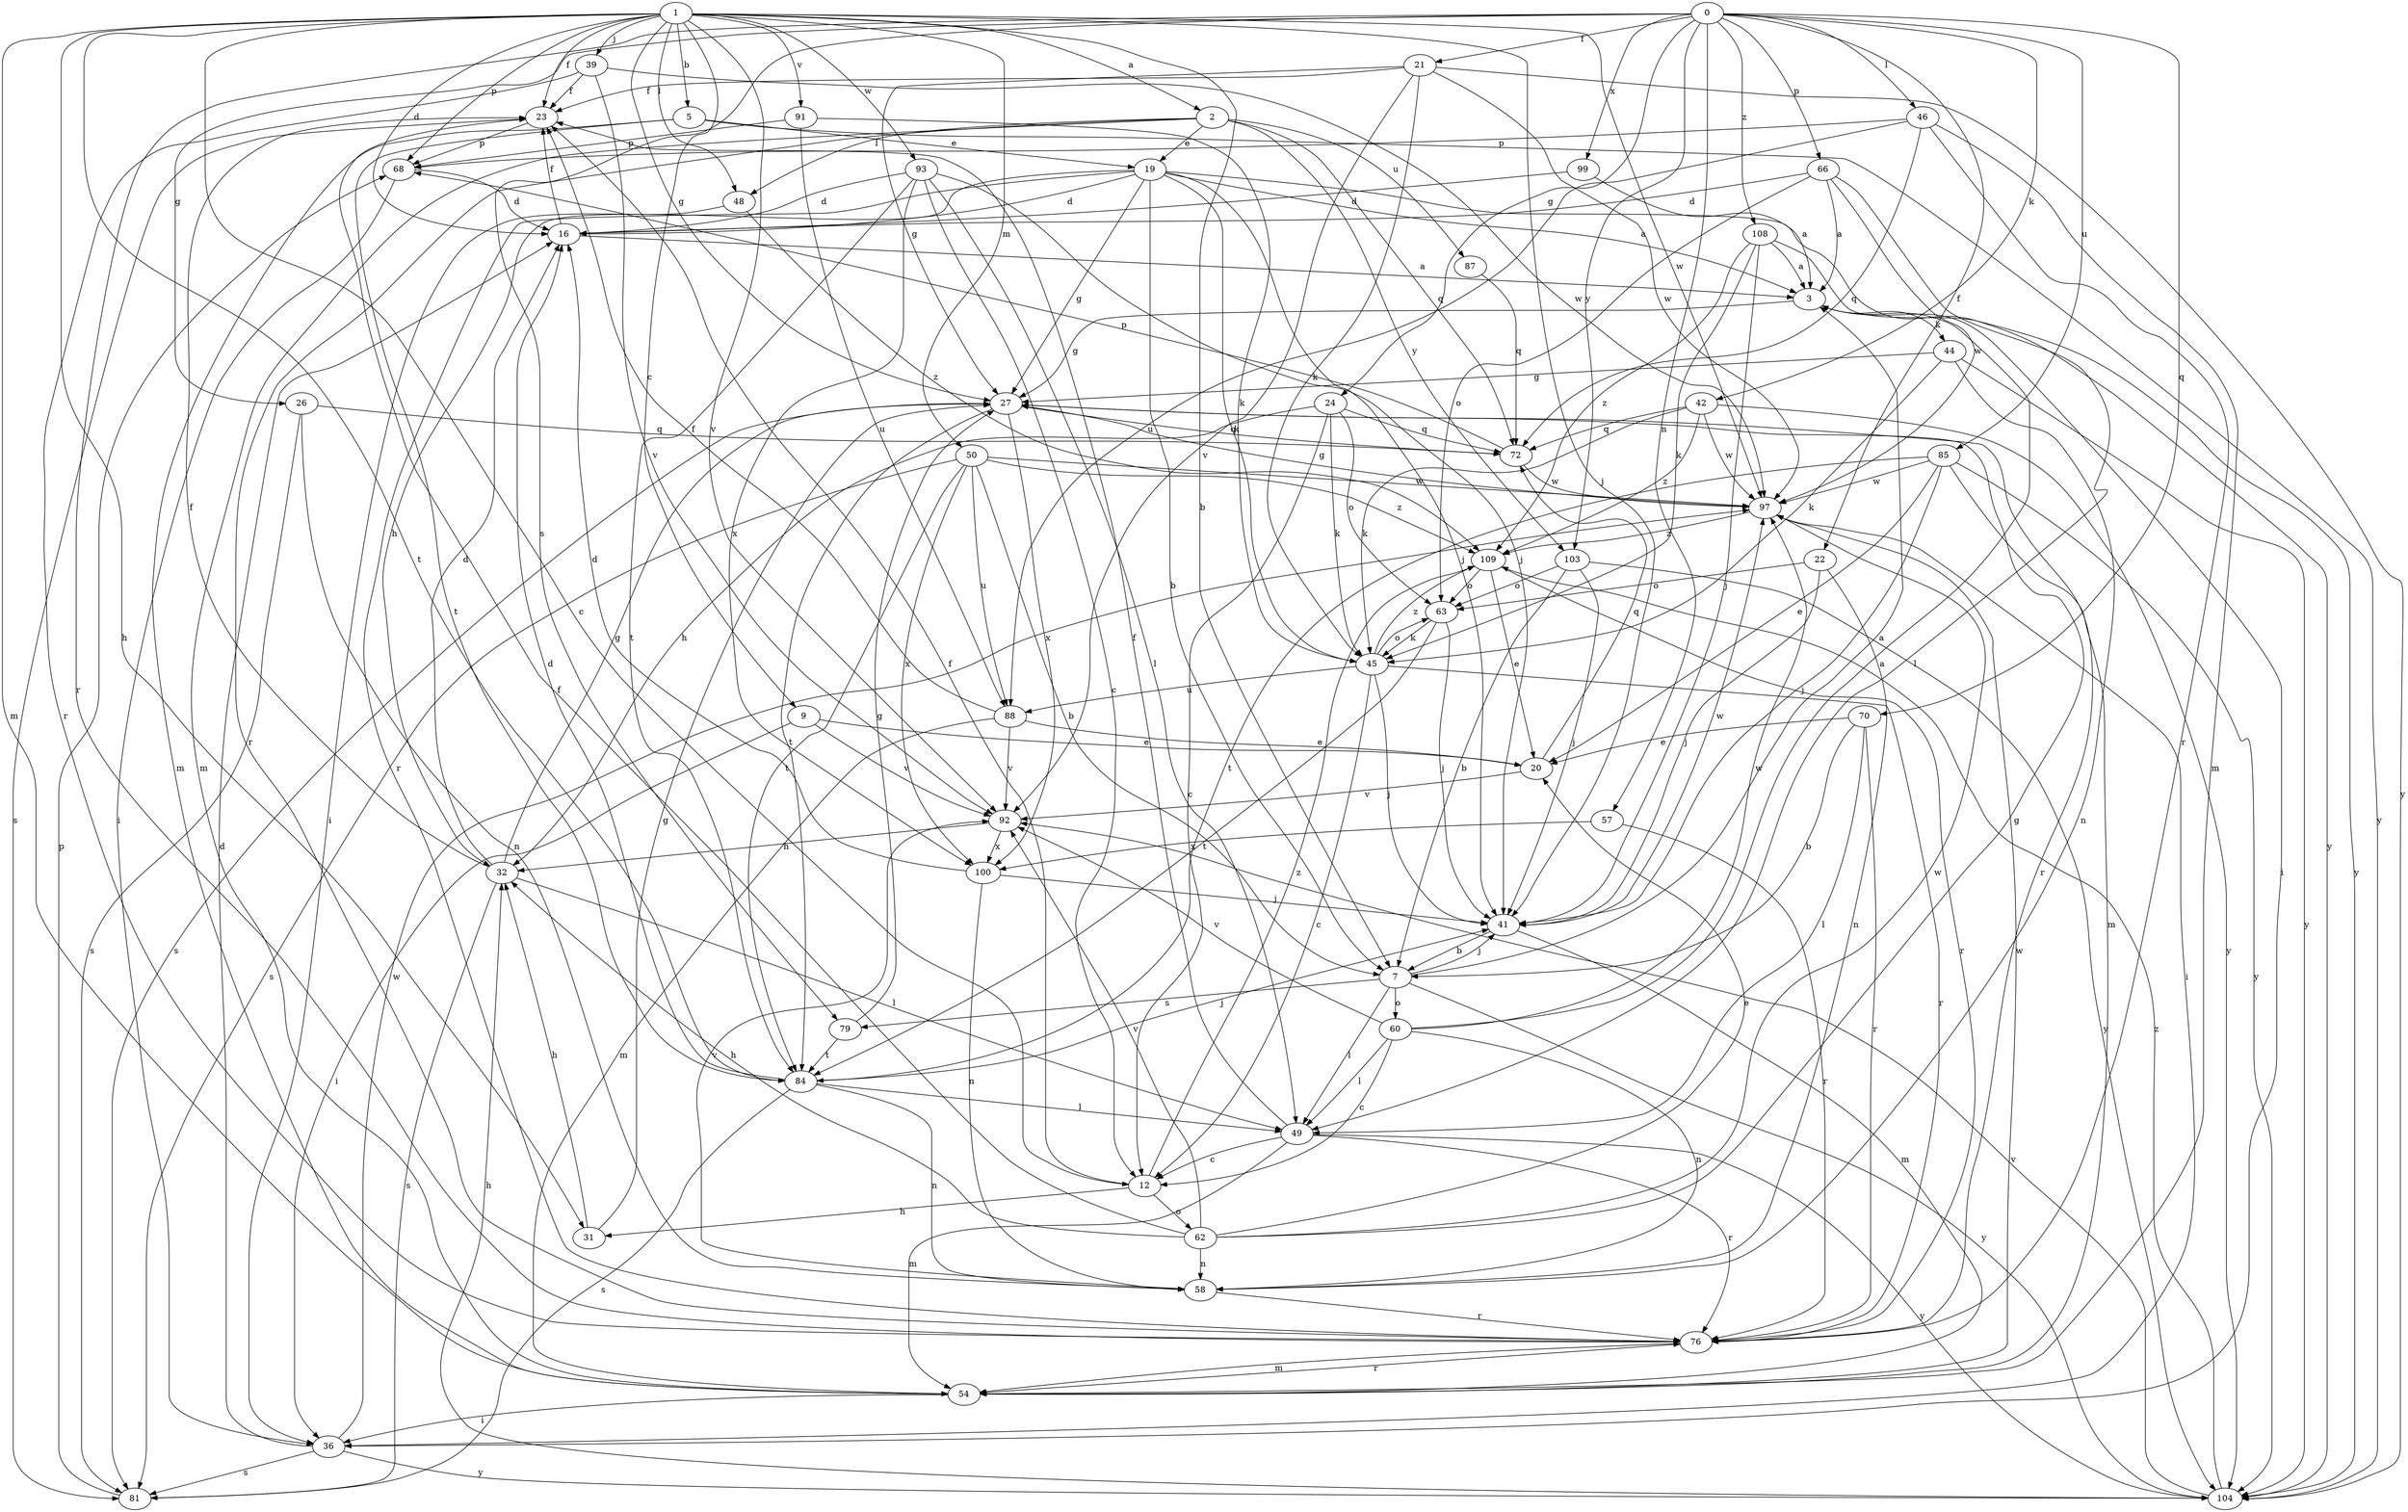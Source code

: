 strict digraph  {
0;
1;
2;
3;
5;
7;
9;
12;
16;
19;
20;
21;
22;
23;
24;
26;
27;
31;
32;
36;
39;
41;
42;
44;
45;
46;
48;
49;
50;
54;
57;
58;
60;
62;
63;
66;
68;
70;
72;
76;
79;
81;
84;
85;
87;
88;
91;
92;
93;
97;
99;
100;
103;
104;
108;
109;
0 -> 21  [label=f];
0 -> 22  [label=f];
0 -> 24  [label=g];
0 -> 26  [label=g];
0 -> 42  [label=k];
0 -> 46  [label=l];
0 -> 57  [label=n];
0 -> 66  [label=p];
0 -> 70  [label=q];
0 -> 76  [label=r];
0 -> 79  [label=s];
0 -> 85  [label=u];
0 -> 99  [label=x];
0 -> 103  [label=y];
0 -> 108  [label=z];
1 -> 2  [label=a];
1 -> 5  [label=b];
1 -> 7  [label=b];
1 -> 9  [label=c];
1 -> 12  [label=c];
1 -> 16  [label=d];
1 -> 23  [label=f];
1 -> 27  [label=g];
1 -> 31  [label=h];
1 -> 39  [label=j];
1 -> 41  [label=j];
1 -> 48  [label=l];
1 -> 50  [label=m];
1 -> 54  [label=m];
1 -> 68  [label=p];
1 -> 84  [label=t];
1 -> 91  [label=v];
1 -> 92  [label=v];
1 -> 93  [label=w];
1 -> 97  [label=w];
2 -> 19  [label=e];
2 -> 48  [label=l];
2 -> 54  [label=m];
2 -> 72  [label=q];
2 -> 76  [label=r];
2 -> 87  [label=u];
2 -> 103  [label=y];
3 -> 27  [label=g];
3 -> 36  [label=i];
3 -> 44  [label=k];
5 -> 19  [label=e];
5 -> 54  [label=m];
5 -> 84  [label=t];
5 -> 104  [label=y];
7 -> 3  [label=a];
7 -> 41  [label=j];
7 -> 49  [label=l];
7 -> 60  [label=o];
7 -> 79  [label=s];
7 -> 104  [label=y];
9 -> 20  [label=e];
9 -> 36  [label=i];
9 -> 92  [label=v];
12 -> 23  [label=f];
12 -> 31  [label=h];
12 -> 62  [label=o];
12 -> 109  [label=z];
16 -> 3  [label=a];
16 -> 23  [label=f];
19 -> 3  [label=a];
19 -> 7  [label=b];
19 -> 16  [label=d];
19 -> 27  [label=g];
19 -> 32  [label=h];
19 -> 41  [label=j];
19 -> 45  [label=k];
19 -> 76  [label=r];
19 -> 104  [label=y];
20 -> 72  [label=q];
20 -> 92  [label=v];
21 -> 23  [label=f];
21 -> 27  [label=g];
21 -> 45  [label=k];
21 -> 92  [label=v];
21 -> 97  [label=w];
21 -> 104  [label=y];
22 -> 41  [label=j];
22 -> 58  [label=n];
22 -> 63  [label=o];
23 -> 68  [label=p];
23 -> 81  [label=s];
24 -> 12  [label=c];
24 -> 32  [label=h];
24 -> 45  [label=k];
24 -> 63  [label=o];
24 -> 72  [label=q];
26 -> 58  [label=n];
26 -> 72  [label=q];
26 -> 81  [label=s];
27 -> 72  [label=q];
27 -> 76  [label=r];
27 -> 81  [label=s];
27 -> 84  [label=t];
27 -> 100  [label=x];
31 -> 27  [label=g];
31 -> 32  [label=h];
32 -> 16  [label=d];
32 -> 23  [label=f];
32 -> 27  [label=g];
32 -> 49  [label=l];
32 -> 81  [label=s];
36 -> 16  [label=d];
36 -> 81  [label=s];
36 -> 97  [label=w];
36 -> 104  [label=y];
39 -> 23  [label=f];
39 -> 76  [label=r];
39 -> 92  [label=v];
39 -> 97  [label=w];
41 -> 7  [label=b];
41 -> 54  [label=m];
41 -> 97  [label=w];
42 -> 45  [label=k];
42 -> 72  [label=q];
42 -> 97  [label=w];
42 -> 104  [label=y];
42 -> 109  [label=z];
44 -> 27  [label=g];
44 -> 45  [label=k];
44 -> 58  [label=n];
44 -> 104  [label=y];
45 -> 12  [label=c];
45 -> 41  [label=j];
45 -> 63  [label=o];
45 -> 76  [label=r];
45 -> 88  [label=u];
45 -> 109  [label=z];
46 -> 54  [label=m];
46 -> 68  [label=p];
46 -> 72  [label=q];
46 -> 76  [label=r];
46 -> 88  [label=u];
48 -> 36  [label=i];
48 -> 109  [label=z];
49 -> 12  [label=c];
49 -> 23  [label=f];
49 -> 54  [label=m];
49 -> 76  [label=r];
49 -> 104  [label=y];
50 -> 7  [label=b];
50 -> 81  [label=s];
50 -> 84  [label=t];
50 -> 88  [label=u];
50 -> 97  [label=w];
50 -> 100  [label=x];
50 -> 109  [label=z];
54 -> 36  [label=i];
54 -> 76  [label=r];
54 -> 97  [label=w];
57 -> 76  [label=r];
57 -> 100  [label=x];
58 -> 76  [label=r];
58 -> 92  [label=v];
60 -> 3  [label=a];
60 -> 12  [label=c];
60 -> 49  [label=l];
60 -> 58  [label=n];
60 -> 92  [label=v];
60 -> 97  [label=w];
62 -> 20  [label=e];
62 -> 23  [label=f];
62 -> 27  [label=g];
62 -> 32  [label=h];
62 -> 58  [label=n];
62 -> 92  [label=v];
62 -> 97  [label=w];
63 -> 41  [label=j];
63 -> 45  [label=k];
63 -> 84  [label=t];
66 -> 3  [label=a];
66 -> 16  [label=d];
66 -> 49  [label=l];
66 -> 63  [label=o];
66 -> 97  [label=w];
68 -> 16  [label=d];
68 -> 36  [label=i];
70 -> 7  [label=b];
70 -> 20  [label=e];
70 -> 49  [label=l];
70 -> 76  [label=r];
72 -> 68  [label=p];
72 -> 97  [label=w];
76 -> 54  [label=m];
79 -> 27  [label=g];
79 -> 84  [label=t];
81 -> 68  [label=p];
84 -> 16  [label=d];
84 -> 41  [label=j];
84 -> 49  [label=l];
84 -> 58  [label=n];
84 -> 81  [label=s];
85 -> 20  [label=e];
85 -> 41  [label=j];
85 -> 54  [label=m];
85 -> 84  [label=t];
85 -> 97  [label=w];
85 -> 104  [label=y];
87 -> 72  [label=q];
88 -> 20  [label=e];
88 -> 23  [label=f];
88 -> 54  [label=m];
88 -> 92  [label=v];
91 -> 45  [label=k];
91 -> 68  [label=p];
91 -> 88  [label=u];
92 -> 32  [label=h];
92 -> 100  [label=x];
93 -> 12  [label=c];
93 -> 16  [label=d];
93 -> 41  [label=j];
93 -> 49  [label=l];
93 -> 84  [label=t];
93 -> 100  [label=x];
97 -> 27  [label=g];
97 -> 36  [label=i];
97 -> 109  [label=z];
99 -> 3  [label=a];
99 -> 16  [label=d];
100 -> 16  [label=d];
100 -> 41  [label=j];
100 -> 58  [label=n];
103 -> 7  [label=b];
103 -> 41  [label=j];
103 -> 63  [label=o];
103 -> 104  [label=y];
104 -> 32  [label=h];
104 -> 92  [label=v];
104 -> 109  [label=z];
108 -> 3  [label=a];
108 -> 41  [label=j];
108 -> 45  [label=k];
108 -> 104  [label=y];
108 -> 109  [label=z];
109 -> 20  [label=e];
109 -> 63  [label=o];
109 -> 76  [label=r];
}

